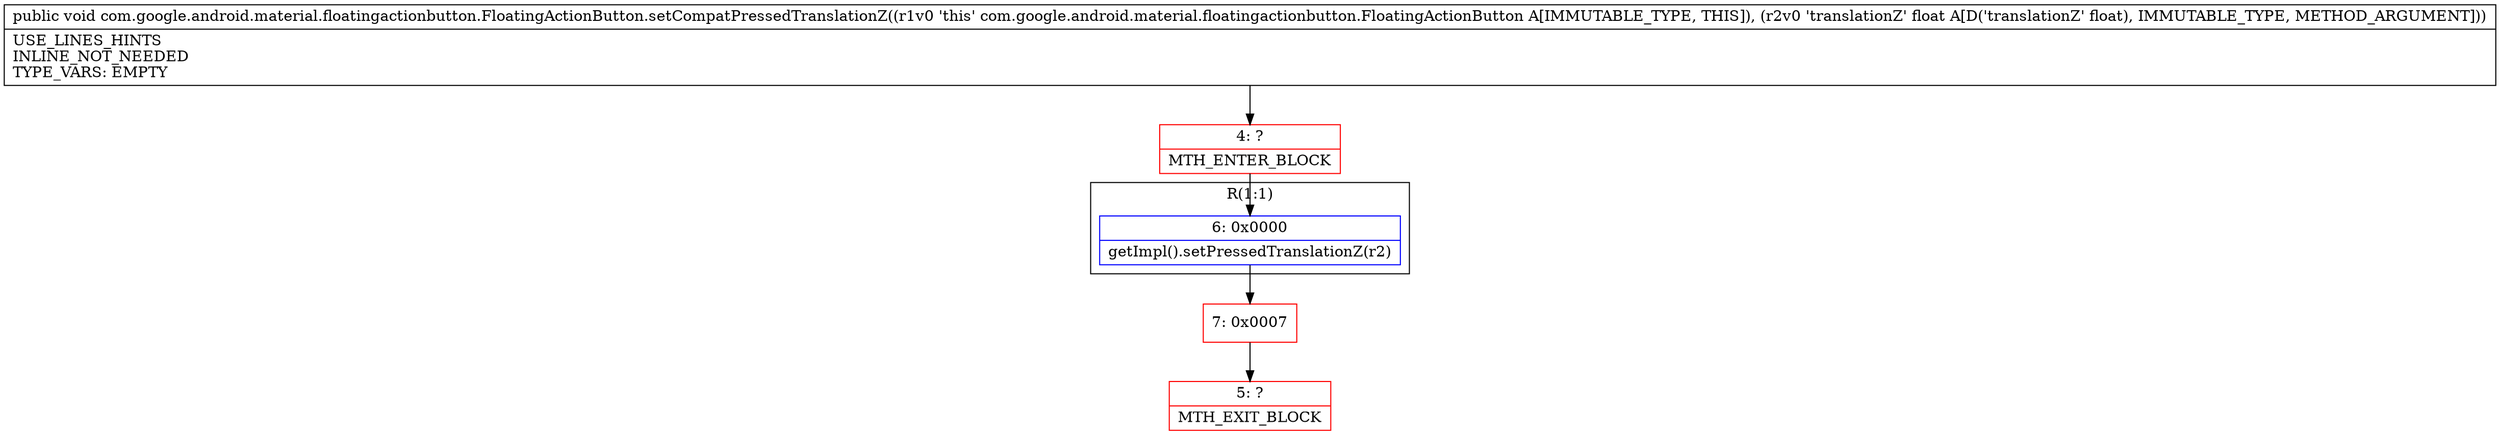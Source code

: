 digraph "CFG forcom.google.android.material.floatingactionbutton.FloatingActionButton.setCompatPressedTranslationZ(F)V" {
subgraph cluster_Region_643907244 {
label = "R(1:1)";
node [shape=record,color=blue];
Node_6 [shape=record,label="{6\:\ 0x0000|getImpl().setPressedTranslationZ(r2)\l}"];
}
Node_4 [shape=record,color=red,label="{4\:\ ?|MTH_ENTER_BLOCK\l}"];
Node_7 [shape=record,color=red,label="{7\:\ 0x0007}"];
Node_5 [shape=record,color=red,label="{5\:\ ?|MTH_EXIT_BLOCK\l}"];
MethodNode[shape=record,label="{public void com.google.android.material.floatingactionbutton.FloatingActionButton.setCompatPressedTranslationZ((r1v0 'this' com.google.android.material.floatingactionbutton.FloatingActionButton A[IMMUTABLE_TYPE, THIS]), (r2v0 'translationZ' float A[D('translationZ' float), IMMUTABLE_TYPE, METHOD_ARGUMENT]))  | USE_LINES_HINTS\lINLINE_NOT_NEEDED\lTYPE_VARS: EMPTY\l}"];
MethodNode -> Node_4;Node_6 -> Node_7;
Node_4 -> Node_6;
Node_7 -> Node_5;
}

